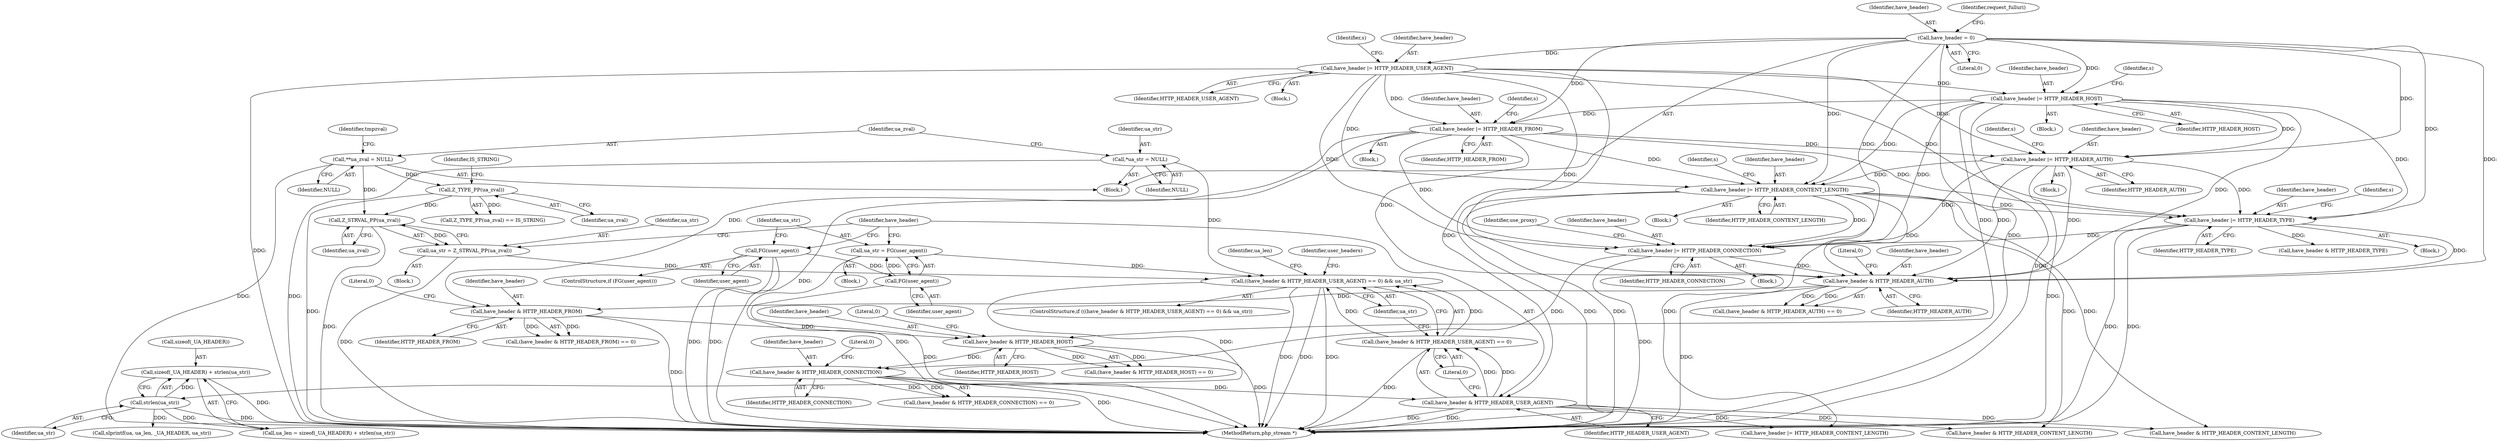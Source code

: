 digraph "0_php-src_523f230c831d7b33353203fa34aee4e92ac12bba@API" {
"1002196" [label="(Call,sizeof(_UA_HEADER) + strlen(ua_str))"];
"1002199" [label="(Call,strlen(ua_str))"];
"1002184" [label="(Call,((have_header & HTTP_HEADER_USER_AGENT) == 0) && ua_str)"];
"1002185" [label="(Call,(have_header & HTTP_HEADER_USER_AGENT) == 0)"];
"1002186" [label="(Call,have_header & HTTP_HEADER_USER_AGENT)"];
"1002145" [label="(Call,have_header & HTTP_HEADER_CONNECTION)"];
"1002072" [label="(Call,have_header & HTTP_HEADER_HOST)"];
"1002049" [label="(Call,have_header & HTTP_HEADER_FROM)"];
"1001969" [label="(Call,have_header & HTTP_HEADER_AUTH)"];
"1001543" [label="(Call,have_header |= HTTP_HEADER_USER_AGENT)"];
"1000240" [label="(Call,have_header = 0)"];
"1001795" [label="(Call,have_header |= HTTP_HEADER_CONNECTION)"];
"1001753" [label="(Call,have_header |= HTTP_HEADER_TYPE)"];
"1001711" [label="(Call,have_header |= HTTP_HEADER_CONTENT_LENGTH)"];
"1001669" [label="(Call,have_header |= HTTP_HEADER_AUTH)"];
"1001585" [label="(Call,have_header |= HTTP_HEADER_HOST)"];
"1001627" [label="(Call,have_header |= HTTP_HEADER_FROM)"];
"1002170" [label="(Call,ua_str = Z_STRVAL_PP(ua_zval))"];
"1002172" [label="(Call,Z_STRVAL_PP(ua_zval))"];
"1000188" [label="(Call,**ua_zval = NULL)"];
"1002166" [label="(Call,Z_TYPE_PP(ua_zval))"];
"1002179" [label="(Call,ua_str = FG(user_agent))"];
"1002181" [label="(Call,FG(user_agent))"];
"1002176" [label="(Call,FG(user_agent))"];
"1000184" [label="(Call,*ua_str = NULL)"];
"1002166" [label="(Call,Z_TYPE_PP(ua_zval))"];
"1001759" [label="(Identifier,s)"];
"1002071" [label="(Call,(have_header & HTTP_HEADER_HOST) == 0)"];
"1000242" [label="(Literal,0)"];
"1001969" [label="(Call,have_header & HTTP_HEADER_AUTH)"];
"1002072" [label="(Call,have_header & HTTP_HEADER_HOST)"];
"1002167" [label="(Identifier,ua_zval)"];
"1001585" [label="(Call,have_header |= HTTP_HEADER_HOST)"];
"1002176" [label="(Call,FG(user_agent))"];
"1002184" [label="(Call,((have_header & HTTP_HEADER_USER_AGENT) == 0) && ua_str)"];
"1000186" [label="(Identifier,NULL)"];
"1002145" [label="(Call,have_header & HTTP_HEADER_CONNECTION)"];
"1001753" [label="(Call,have_header |= HTTP_HEADER_TYPE)"];
"1002196" [label="(Call,sizeof(_UA_HEADER) + strlen(ua_str))"];
"1002284" [label="(Call,have_header |= HTTP_HEADER_CONTENT_LENGTH)"];
"1001675" [label="(Identifier,s)"];
"1002048" [label="(Call,(have_header & HTTP_HEADER_FROM) == 0)"];
"1001970" [label="(Identifier,have_header)"];
"1000240" [label="(Call,have_header = 0)"];
"1001545" [label="(Identifier,HTTP_HEADER_USER_AGENT)"];
"1001755" [label="(Identifier,HTTP_HEADER_TYPE)"];
"1000241" [label="(Identifier,have_header)"];
"1002178" [label="(Block,)"];
"1002147" [label="(Identifier,HTTP_HEADER_CONNECTION)"];
"1001586" [label="(Identifier,have_header)"];
"1002148" [label="(Literal,0)"];
"1002169" [label="(Block,)"];
"1002051" [label="(Identifier,HTTP_HEADER_FROM)"];
"1001584" [label="(Block,)"];
"1001629" [label="(Identifier,HTTP_HEADER_FROM)"];
"1002189" [label="(Literal,0)"];
"1001670" [label="(Identifier,have_header)"];
"1002194" [label="(Call,ua_len = sizeof(_UA_HEADER) + strlen(ua_str))"];
"1002187" [label="(Identifier,have_header)"];
"1001713" [label="(Identifier,HTTP_HEADER_CONTENT_LENGTH)"];
"1002217" [label="(Call,slprintf(ua, ua_len, _UA_HEADER, ua_str))"];
"1001633" [label="(Identifier,s)"];
"1001794" [label="(Block,)"];
"1002074" [label="(Identifier,HTTP_HEADER_HOST)"];
"1002172" [label="(Call,Z_STRVAL_PP(ua_zval))"];
"1002171" [label="(Identifier,ua_str)"];
"1000189" [label="(Identifier,ua_zval)"];
"1000161" [label="(Block,)"];
"1002049" [label="(Call,have_header & HTTP_HEADER_FROM)"];
"1000245" [label="(Identifier,request_fulluri)"];
"1001754" [label="(Identifier,have_header)"];
"1002165" [label="(Call,Z_TYPE_PP(ua_zval) == IS_STRING)"];
"1002170" [label="(Call,ua_str = Z_STRVAL_PP(ua_zval))"];
"1002186" [label="(Call,have_header & HTTP_HEADER_USER_AGENT)"];
"1001710" [label="(Block,)"];
"1002144" [label="(Call,(have_header & HTTP_HEADER_CONNECTION) == 0)"];
"1001587" [label="(Identifier,HTTP_HEADER_HOST)"];
"1002197" [label="(Call,sizeof(_UA_HEADER))"];
"1002188" [label="(Identifier,HTTP_HEADER_USER_AGENT)"];
"1001800" [label="(Identifier,use_proxy)"];
"1001626" [label="(Block,)"];
"1001671" [label="(Identifier,HTTP_HEADER_AUTH)"];
"1002327" [label="(Call,have_header & HTTP_HEADER_CONTENT_LENGTH)"];
"1002182" [label="(Identifier,user_agent)"];
"1001542" [label="(Block,)"];
"1002185" [label="(Call,(have_header & HTTP_HEADER_USER_AGENT) == 0)"];
"1001717" [label="(Identifier,s)"];
"1001591" [label="(Identifier,s)"];
"1001543" [label="(Call,have_header |= HTTP_HEADER_USER_AGENT)"];
"1002199" [label="(Call,strlen(ua_str))"];
"1002179" [label="(Call,ua_str = FG(user_agent))"];
"1002200" [label="(Identifier,ua_str)"];
"1001796" [label="(Identifier,have_header)"];
"1002345" [label="(Call,have_header & HTTP_HEADER_TYPE)"];
"1001712" [label="(Identifier,have_header)"];
"1001668" [label="(Block,)"];
"1002075" [label="(Literal,0)"];
"1002173" [label="(Identifier,ua_zval)"];
"1000190" [label="(Identifier,NULL)"];
"1002181" [label="(Call,FG(user_agent))"];
"1002190" [label="(Identifier,ua_str)"];
"1002241" [label="(Identifier,user_headers)"];
"1001795" [label="(Call,have_header |= HTTP_HEADER_CONNECTION)"];
"1002175" [label="(ControlStructure,if (FG(user_agent)))"];
"1001971" [label="(Identifier,HTTP_HEADER_AUTH)"];
"1001968" [label="(Call,(have_header & HTTP_HEADER_AUTH) == 0)"];
"1002195" [label="(Identifier,ua_len)"];
"1001752" [label="(Block,)"];
"1002050" [label="(Identifier,have_header)"];
"1001627" [label="(Call,have_header |= HTTP_HEADER_FROM)"];
"1002052" [label="(Literal,0)"];
"1002073" [label="(Identifier,have_header)"];
"1000188" [label="(Call,**ua_zval = NULL)"];
"1002180" [label="(Identifier,ua_str)"];
"1002146" [label="(Identifier,have_header)"];
"1001549" [label="(Identifier,s)"];
"1002177" [label="(Identifier,user_agent)"];
"1001628" [label="(Identifier,have_header)"];
"1003233" [label="(MethodReturn,php_stream *)"];
"1000184" [label="(Call,*ua_str = NULL)"];
"1001711" [label="(Call,have_header |= HTTP_HEADER_CONTENT_LENGTH)"];
"1001544" [label="(Identifier,have_header)"];
"1002168" [label="(Identifier,IS_STRING)"];
"1001797" [label="(Identifier,HTTP_HEADER_CONNECTION)"];
"1002250" [label="(Call,have_header & HTTP_HEADER_CONTENT_LENGTH)"];
"1002183" [label="(ControlStructure,if (((have_header & HTTP_HEADER_USER_AGENT) == 0) && ua_str))"];
"1000185" [label="(Identifier,ua_str)"];
"1000193" [label="(Identifier,tmpzval)"];
"1001669" [label="(Call,have_header |= HTTP_HEADER_AUTH)"];
"1001972" [label="(Literal,0)"];
"1002196" -> "1002194"  [label="AST: "];
"1002196" -> "1002199"  [label="CFG: "];
"1002197" -> "1002196"  [label="AST: "];
"1002199" -> "1002196"  [label="AST: "];
"1002194" -> "1002196"  [label="CFG: "];
"1002196" -> "1003233"  [label="DDG: "];
"1002199" -> "1002196"  [label="DDG: "];
"1002199" -> "1002200"  [label="CFG: "];
"1002200" -> "1002199"  [label="AST: "];
"1002199" -> "1003233"  [label="DDG: "];
"1002199" -> "1002194"  [label="DDG: "];
"1002184" -> "1002199"  [label="DDG: "];
"1002199" -> "1002217"  [label="DDG: "];
"1002184" -> "1002183"  [label="AST: "];
"1002184" -> "1002185"  [label="CFG: "];
"1002184" -> "1002190"  [label="CFG: "];
"1002185" -> "1002184"  [label="AST: "];
"1002190" -> "1002184"  [label="AST: "];
"1002195" -> "1002184"  [label="CFG: "];
"1002241" -> "1002184"  [label="CFG: "];
"1002184" -> "1003233"  [label="DDG: "];
"1002184" -> "1003233"  [label="DDG: "];
"1002184" -> "1003233"  [label="DDG: "];
"1002185" -> "1002184"  [label="DDG: "];
"1002185" -> "1002184"  [label="DDG: "];
"1002170" -> "1002184"  [label="DDG: "];
"1002179" -> "1002184"  [label="DDG: "];
"1000184" -> "1002184"  [label="DDG: "];
"1002185" -> "1002189"  [label="CFG: "];
"1002186" -> "1002185"  [label="AST: "];
"1002189" -> "1002185"  [label="AST: "];
"1002190" -> "1002185"  [label="CFG: "];
"1002185" -> "1003233"  [label="DDG: "];
"1002186" -> "1002185"  [label="DDG: "];
"1002186" -> "1002185"  [label="DDG: "];
"1002186" -> "1002188"  [label="CFG: "];
"1002187" -> "1002186"  [label="AST: "];
"1002188" -> "1002186"  [label="AST: "];
"1002189" -> "1002186"  [label="CFG: "];
"1002186" -> "1003233"  [label="DDG: "];
"1002186" -> "1003233"  [label="DDG: "];
"1002145" -> "1002186"  [label="DDG: "];
"1001543" -> "1002186"  [label="DDG: "];
"1002186" -> "1002250"  [label="DDG: "];
"1002186" -> "1002284"  [label="DDG: "];
"1002186" -> "1002327"  [label="DDG: "];
"1002145" -> "1002144"  [label="AST: "];
"1002145" -> "1002147"  [label="CFG: "];
"1002146" -> "1002145"  [label="AST: "];
"1002147" -> "1002145"  [label="AST: "];
"1002148" -> "1002145"  [label="CFG: "];
"1002145" -> "1003233"  [label="DDG: "];
"1002145" -> "1002144"  [label="DDG: "];
"1002145" -> "1002144"  [label="DDG: "];
"1002072" -> "1002145"  [label="DDG: "];
"1001795" -> "1002145"  [label="DDG: "];
"1002072" -> "1002071"  [label="AST: "];
"1002072" -> "1002074"  [label="CFG: "];
"1002073" -> "1002072"  [label="AST: "];
"1002074" -> "1002072"  [label="AST: "];
"1002075" -> "1002072"  [label="CFG: "];
"1002072" -> "1003233"  [label="DDG: "];
"1002072" -> "1002071"  [label="DDG: "];
"1002072" -> "1002071"  [label="DDG: "];
"1002049" -> "1002072"  [label="DDG: "];
"1001585" -> "1002072"  [label="DDG: "];
"1002049" -> "1002048"  [label="AST: "];
"1002049" -> "1002051"  [label="CFG: "];
"1002050" -> "1002049"  [label="AST: "];
"1002051" -> "1002049"  [label="AST: "];
"1002052" -> "1002049"  [label="CFG: "];
"1002049" -> "1003233"  [label="DDG: "];
"1002049" -> "1002048"  [label="DDG: "];
"1002049" -> "1002048"  [label="DDG: "];
"1001969" -> "1002049"  [label="DDG: "];
"1001627" -> "1002049"  [label="DDG: "];
"1001969" -> "1001968"  [label="AST: "];
"1001969" -> "1001971"  [label="CFG: "];
"1001970" -> "1001969"  [label="AST: "];
"1001971" -> "1001969"  [label="AST: "];
"1001972" -> "1001969"  [label="CFG: "];
"1001969" -> "1003233"  [label="DDG: "];
"1001969" -> "1001968"  [label="DDG: "];
"1001969" -> "1001968"  [label="DDG: "];
"1001543" -> "1001969"  [label="DDG: "];
"1001795" -> "1001969"  [label="DDG: "];
"1001753" -> "1001969"  [label="DDG: "];
"1001711" -> "1001969"  [label="DDG: "];
"1001669" -> "1001969"  [label="DDG: "];
"1001669" -> "1001969"  [label="DDG: "];
"1001585" -> "1001969"  [label="DDG: "];
"1000240" -> "1001969"  [label="DDG: "];
"1001627" -> "1001969"  [label="DDG: "];
"1001543" -> "1001542"  [label="AST: "];
"1001543" -> "1001545"  [label="CFG: "];
"1001544" -> "1001543"  [label="AST: "];
"1001545" -> "1001543"  [label="AST: "];
"1001549" -> "1001543"  [label="CFG: "];
"1001543" -> "1003233"  [label="DDG: "];
"1000240" -> "1001543"  [label="DDG: "];
"1001543" -> "1001585"  [label="DDG: "];
"1001543" -> "1001627"  [label="DDG: "];
"1001543" -> "1001669"  [label="DDG: "];
"1001543" -> "1001711"  [label="DDG: "];
"1001543" -> "1001753"  [label="DDG: "];
"1001543" -> "1001795"  [label="DDG: "];
"1000240" -> "1000161"  [label="AST: "];
"1000240" -> "1000242"  [label="CFG: "];
"1000241" -> "1000240"  [label="AST: "];
"1000242" -> "1000240"  [label="AST: "];
"1000245" -> "1000240"  [label="CFG: "];
"1000240" -> "1003233"  [label="DDG: "];
"1000240" -> "1001585"  [label="DDG: "];
"1000240" -> "1001627"  [label="DDG: "];
"1000240" -> "1001669"  [label="DDG: "];
"1000240" -> "1001711"  [label="DDG: "];
"1000240" -> "1001753"  [label="DDG: "];
"1000240" -> "1001795"  [label="DDG: "];
"1001795" -> "1001794"  [label="AST: "];
"1001795" -> "1001797"  [label="CFG: "];
"1001796" -> "1001795"  [label="AST: "];
"1001797" -> "1001795"  [label="AST: "];
"1001800" -> "1001795"  [label="CFG: "];
"1001795" -> "1003233"  [label="DDG: "];
"1001753" -> "1001795"  [label="DDG: "];
"1001711" -> "1001795"  [label="DDG: "];
"1001669" -> "1001795"  [label="DDG: "];
"1001585" -> "1001795"  [label="DDG: "];
"1001627" -> "1001795"  [label="DDG: "];
"1001753" -> "1001752"  [label="AST: "];
"1001753" -> "1001755"  [label="CFG: "];
"1001754" -> "1001753"  [label="AST: "];
"1001755" -> "1001753"  [label="AST: "];
"1001759" -> "1001753"  [label="CFG: "];
"1001753" -> "1003233"  [label="DDG: "];
"1001753" -> "1003233"  [label="DDG: "];
"1001711" -> "1001753"  [label="DDG: "];
"1001669" -> "1001753"  [label="DDG: "];
"1001585" -> "1001753"  [label="DDG: "];
"1001627" -> "1001753"  [label="DDG: "];
"1001753" -> "1002345"  [label="DDG: "];
"1001711" -> "1001710"  [label="AST: "];
"1001711" -> "1001713"  [label="CFG: "];
"1001712" -> "1001711"  [label="AST: "];
"1001713" -> "1001711"  [label="AST: "];
"1001717" -> "1001711"  [label="CFG: "];
"1001711" -> "1003233"  [label="DDG: "];
"1001711" -> "1003233"  [label="DDG: "];
"1001669" -> "1001711"  [label="DDG: "];
"1001585" -> "1001711"  [label="DDG: "];
"1001627" -> "1001711"  [label="DDG: "];
"1001711" -> "1002250"  [label="DDG: "];
"1001711" -> "1002284"  [label="DDG: "];
"1001711" -> "1002327"  [label="DDG: "];
"1001669" -> "1001668"  [label="AST: "];
"1001669" -> "1001671"  [label="CFG: "];
"1001670" -> "1001669"  [label="AST: "];
"1001671" -> "1001669"  [label="AST: "];
"1001675" -> "1001669"  [label="CFG: "];
"1001669" -> "1003233"  [label="DDG: "];
"1001585" -> "1001669"  [label="DDG: "];
"1001627" -> "1001669"  [label="DDG: "];
"1001585" -> "1001584"  [label="AST: "];
"1001585" -> "1001587"  [label="CFG: "];
"1001586" -> "1001585"  [label="AST: "];
"1001587" -> "1001585"  [label="AST: "];
"1001591" -> "1001585"  [label="CFG: "];
"1001585" -> "1003233"  [label="DDG: "];
"1001585" -> "1001627"  [label="DDG: "];
"1001627" -> "1001626"  [label="AST: "];
"1001627" -> "1001629"  [label="CFG: "];
"1001628" -> "1001627"  [label="AST: "];
"1001629" -> "1001627"  [label="AST: "];
"1001633" -> "1001627"  [label="CFG: "];
"1001627" -> "1003233"  [label="DDG: "];
"1002170" -> "1002169"  [label="AST: "];
"1002170" -> "1002172"  [label="CFG: "];
"1002171" -> "1002170"  [label="AST: "];
"1002172" -> "1002170"  [label="AST: "];
"1002187" -> "1002170"  [label="CFG: "];
"1002170" -> "1003233"  [label="DDG: "];
"1002172" -> "1002170"  [label="DDG: "];
"1002172" -> "1002173"  [label="CFG: "];
"1002173" -> "1002172"  [label="AST: "];
"1002172" -> "1003233"  [label="DDG: "];
"1000188" -> "1002172"  [label="DDG: "];
"1002166" -> "1002172"  [label="DDG: "];
"1000188" -> "1000161"  [label="AST: "];
"1000188" -> "1000190"  [label="CFG: "];
"1000189" -> "1000188"  [label="AST: "];
"1000190" -> "1000188"  [label="AST: "];
"1000193" -> "1000188"  [label="CFG: "];
"1000188" -> "1003233"  [label="DDG: "];
"1000188" -> "1002166"  [label="DDG: "];
"1002166" -> "1002165"  [label="AST: "];
"1002166" -> "1002167"  [label="CFG: "];
"1002167" -> "1002166"  [label="AST: "];
"1002168" -> "1002166"  [label="CFG: "];
"1002166" -> "1003233"  [label="DDG: "];
"1002166" -> "1002165"  [label="DDG: "];
"1002179" -> "1002178"  [label="AST: "];
"1002179" -> "1002181"  [label="CFG: "];
"1002180" -> "1002179"  [label="AST: "];
"1002181" -> "1002179"  [label="AST: "];
"1002187" -> "1002179"  [label="CFG: "];
"1002179" -> "1003233"  [label="DDG: "];
"1002181" -> "1002179"  [label="DDG: "];
"1002181" -> "1002182"  [label="CFG: "];
"1002182" -> "1002181"  [label="AST: "];
"1002181" -> "1003233"  [label="DDG: "];
"1002176" -> "1002181"  [label="DDG: "];
"1002176" -> "1002175"  [label="AST: "];
"1002176" -> "1002177"  [label="CFG: "];
"1002177" -> "1002176"  [label="AST: "];
"1002180" -> "1002176"  [label="CFG: "];
"1002187" -> "1002176"  [label="CFG: "];
"1002176" -> "1003233"  [label="DDG: "];
"1002176" -> "1003233"  [label="DDG: "];
"1000184" -> "1000161"  [label="AST: "];
"1000184" -> "1000186"  [label="CFG: "];
"1000185" -> "1000184"  [label="AST: "];
"1000186" -> "1000184"  [label="AST: "];
"1000189" -> "1000184"  [label="CFG: "];
"1000184" -> "1003233"  [label="DDG: "];
}
